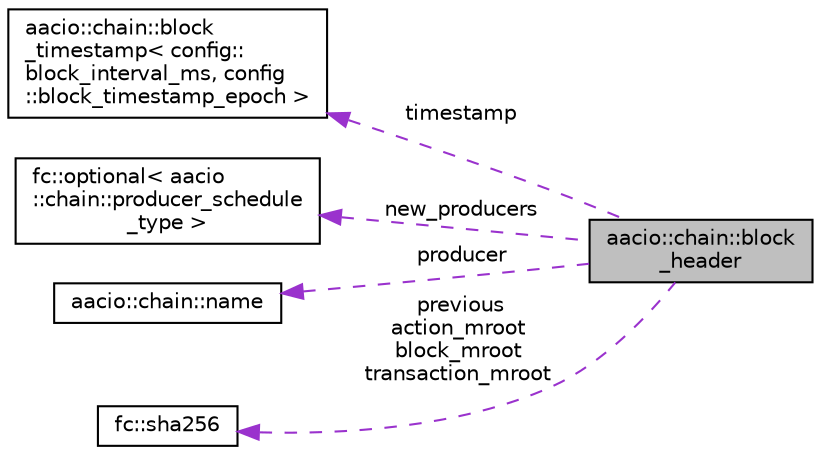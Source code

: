 digraph "aacio::chain::block_header"
{
  edge [fontname="Helvetica",fontsize="10",labelfontname="Helvetica",labelfontsize="10"];
  node [fontname="Helvetica",fontsize="10",shape=record];
  rankdir="LR";
  Node4 [label="aacio::chain::block\l_header",height=0.2,width=0.4,color="black", fillcolor="grey75", style="filled", fontcolor="black"];
  Node5 -> Node4 [dir="back",color="darkorchid3",fontsize="10",style="dashed",label=" timestamp" ];
  Node5 [label="aacio::chain::block\l_timestamp\< config::\lblock_interval_ms, config\l::block_timestamp_epoch \>",height=0.2,width=0.4,color="black", fillcolor="white", style="filled",URL="$classaacio_1_1chain_1_1block__timestamp.html"];
  Node6 -> Node4 [dir="back",color="darkorchid3",fontsize="10",style="dashed",label=" new_producers" ];
  Node6 [label="fc::optional\< aacio\l::chain::producer_schedule\l_type \>",height=0.2,width=0.4,color="black", fillcolor="white", style="filled",URL="$classfc_1_1optional.html"];
  Node7 -> Node4 [dir="back",color="darkorchid3",fontsize="10",style="dashed",label=" producer" ];
  Node7 [label="aacio::chain::name",height=0.2,width=0.4,color="black", fillcolor="white", style="filled",URL="$structaacio_1_1chain_1_1name.html"];
  Node8 -> Node4 [dir="back",color="darkorchid3",fontsize="10",style="dashed",label=" previous\naction_mroot\nblock_mroot\ntransaction_mroot" ];
  Node8 [label="fc::sha256",height=0.2,width=0.4,color="black", fillcolor="white", style="filled",URL="$classfc_1_1sha256.html"];
}
